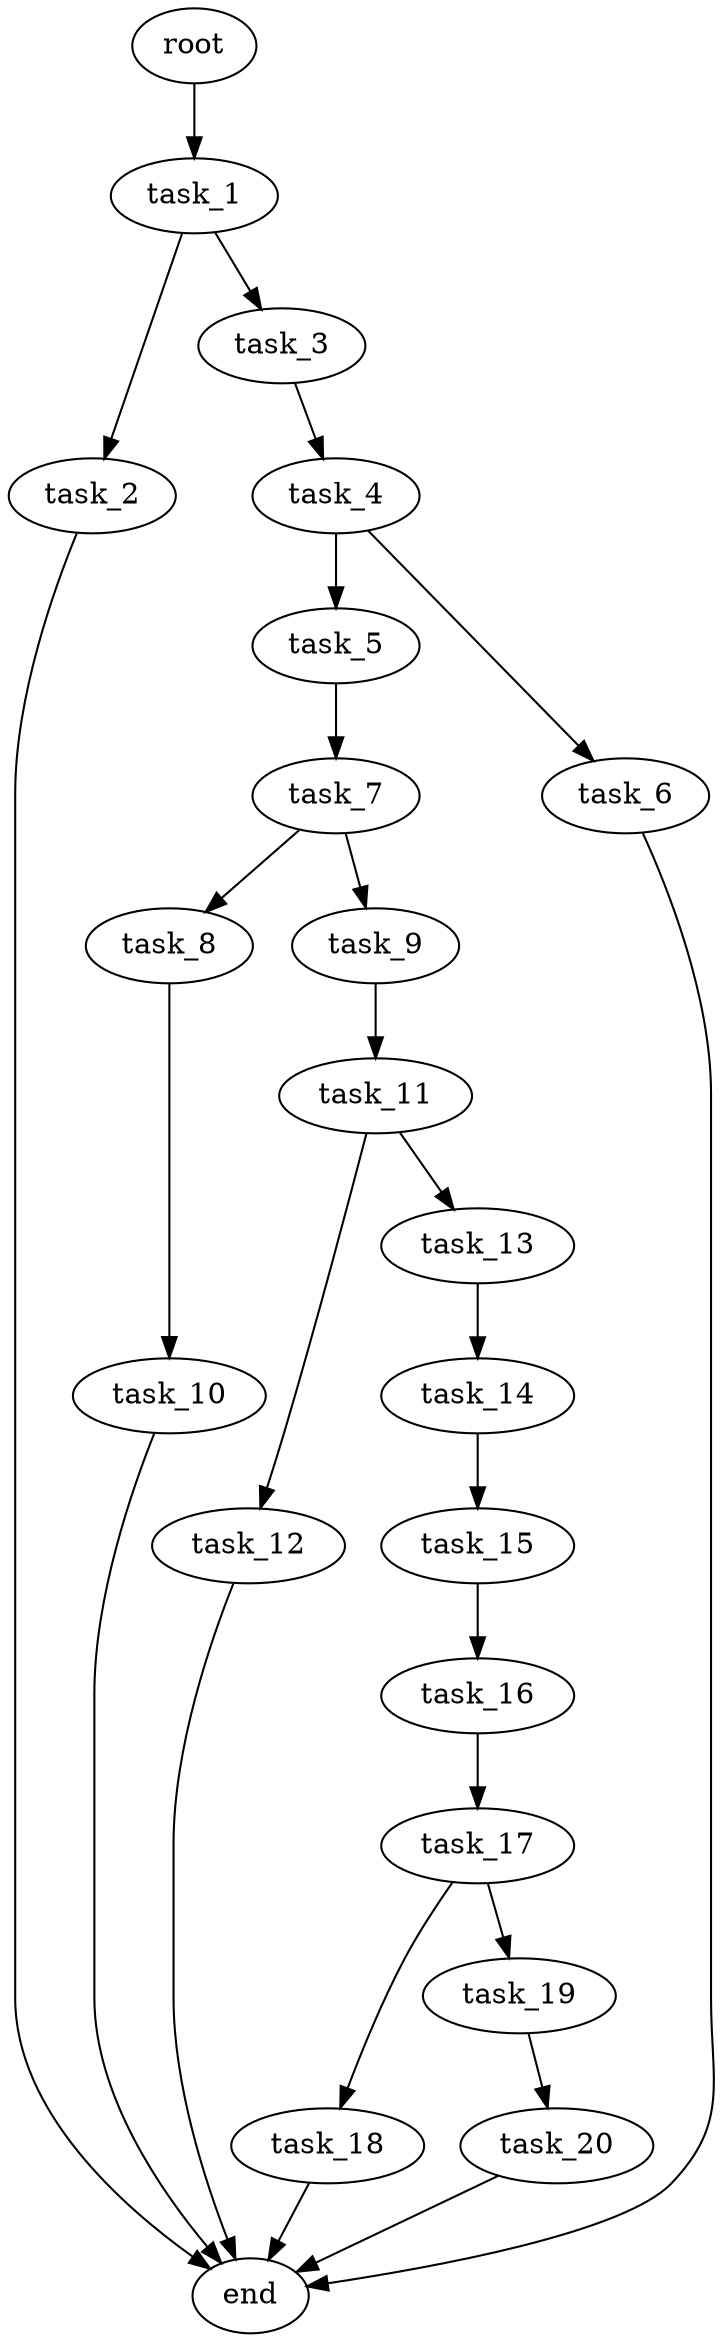 digraph G {
  root [size="0.000000e+00"];
  task_1 [size="2.767881e+01"];
  task_2 [size="2.003192e+01"];
  task_3 [size="1.023749e+01"];
  task_4 [size="6.653225e+01"];
  task_5 [size="3.108085e+01"];
  task_6 [size="2.869297e+01"];
  task_7 [size="5.920982e+01"];
  task_8 [size="5.048238e+01"];
  task_9 [size="6.704605e+01"];
  task_10 [size="2.612540e+01"];
  task_11 [size="1.970348e+01"];
  task_12 [size="3.193504e+01"];
  task_13 [size="1.251909e+01"];
  task_14 [size="3.141814e+01"];
  task_15 [size="3.294337e+01"];
  task_16 [size="2.882303e+01"];
  task_17 [size="4.141335e+01"];
  task_18 [size="8.354312e+01"];
  task_19 [size="5.651821e+01"];
  task_20 [size="6.099632e+01"];
  end [size="0.000000e+00"];

  root -> task_1 [size="1.000000e-12"];
  task_1 -> task_2 [size="2.003192e+01"];
  task_1 -> task_3 [size="1.023749e+01"];
  task_2 -> end [size="1.000000e-12"];
  task_3 -> task_4 [size="6.653225e+01"];
  task_4 -> task_5 [size="3.108085e+01"];
  task_4 -> task_6 [size="2.869297e+01"];
  task_5 -> task_7 [size="5.920982e+01"];
  task_6 -> end [size="1.000000e-12"];
  task_7 -> task_8 [size="5.048238e+01"];
  task_7 -> task_9 [size="6.704605e+01"];
  task_8 -> task_10 [size="2.612540e+01"];
  task_9 -> task_11 [size="1.970348e+01"];
  task_10 -> end [size="1.000000e-12"];
  task_11 -> task_12 [size="3.193504e+01"];
  task_11 -> task_13 [size="1.251909e+01"];
  task_12 -> end [size="1.000000e-12"];
  task_13 -> task_14 [size="3.141814e+01"];
  task_14 -> task_15 [size="3.294337e+01"];
  task_15 -> task_16 [size="2.882303e+01"];
  task_16 -> task_17 [size="4.141335e+01"];
  task_17 -> task_18 [size="8.354312e+01"];
  task_17 -> task_19 [size="5.651821e+01"];
  task_18 -> end [size="1.000000e-12"];
  task_19 -> task_20 [size="6.099632e+01"];
  task_20 -> end [size="1.000000e-12"];
}
